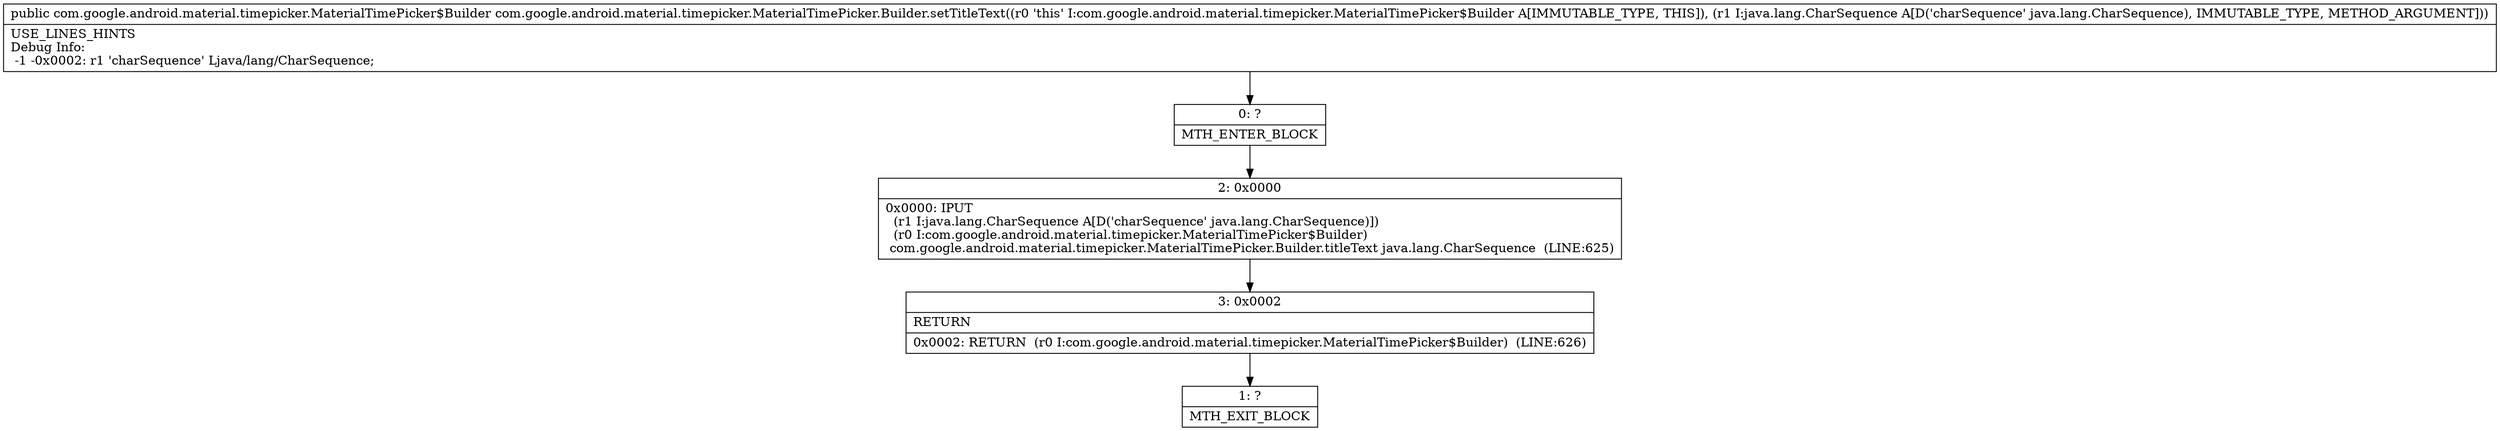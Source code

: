digraph "CFG forcom.google.android.material.timepicker.MaterialTimePicker.Builder.setTitleText(Ljava\/lang\/CharSequence;)Lcom\/google\/android\/material\/timepicker\/MaterialTimePicker$Builder;" {
Node_0 [shape=record,label="{0\:\ ?|MTH_ENTER_BLOCK\l}"];
Node_2 [shape=record,label="{2\:\ 0x0000|0x0000: IPUT  \l  (r1 I:java.lang.CharSequence A[D('charSequence' java.lang.CharSequence)])\l  (r0 I:com.google.android.material.timepicker.MaterialTimePicker$Builder)\l com.google.android.material.timepicker.MaterialTimePicker.Builder.titleText java.lang.CharSequence  (LINE:625)\l}"];
Node_3 [shape=record,label="{3\:\ 0x0002|RETURN\l|0x0002: RETURN  (r0 I:com.google.android.material.timepicker.MaterialTimePicker$Builder)  (LINE:626)\l}"];
Node_1 [shape=record,label="{1\:\ ?|MTH_EXIT_BLOCK\l}"];
MethodNode[shape=record,label="{public com.google.android.material.timepicker.MaterialTimePicker$Builder com.google.android.material.timepicker.MaterialTimePicker.Builder.setTitleText((r0 'this' I:com.google.android.material.timepicker.MaterialTimePicker$Builder A[IMMUTABLE_TYPE, THIS]), (r1 I:java.lang.CharSequence A[D('charSequence' java.lang.CharSequence), IMMUTABLE_TYPE, METHOD_ARGUMENT]))  | USE_LINES_HINTS\lDebug Info:\l  \-1 \-0x0002: r1 'charSequence' Ljava\/lang\/CharSequence;\l}"];
MethodNode -> Node_0;Node_0 -> Node_2;
Node_2 -> Node_3;
Node_3 -> Node_1;
}

